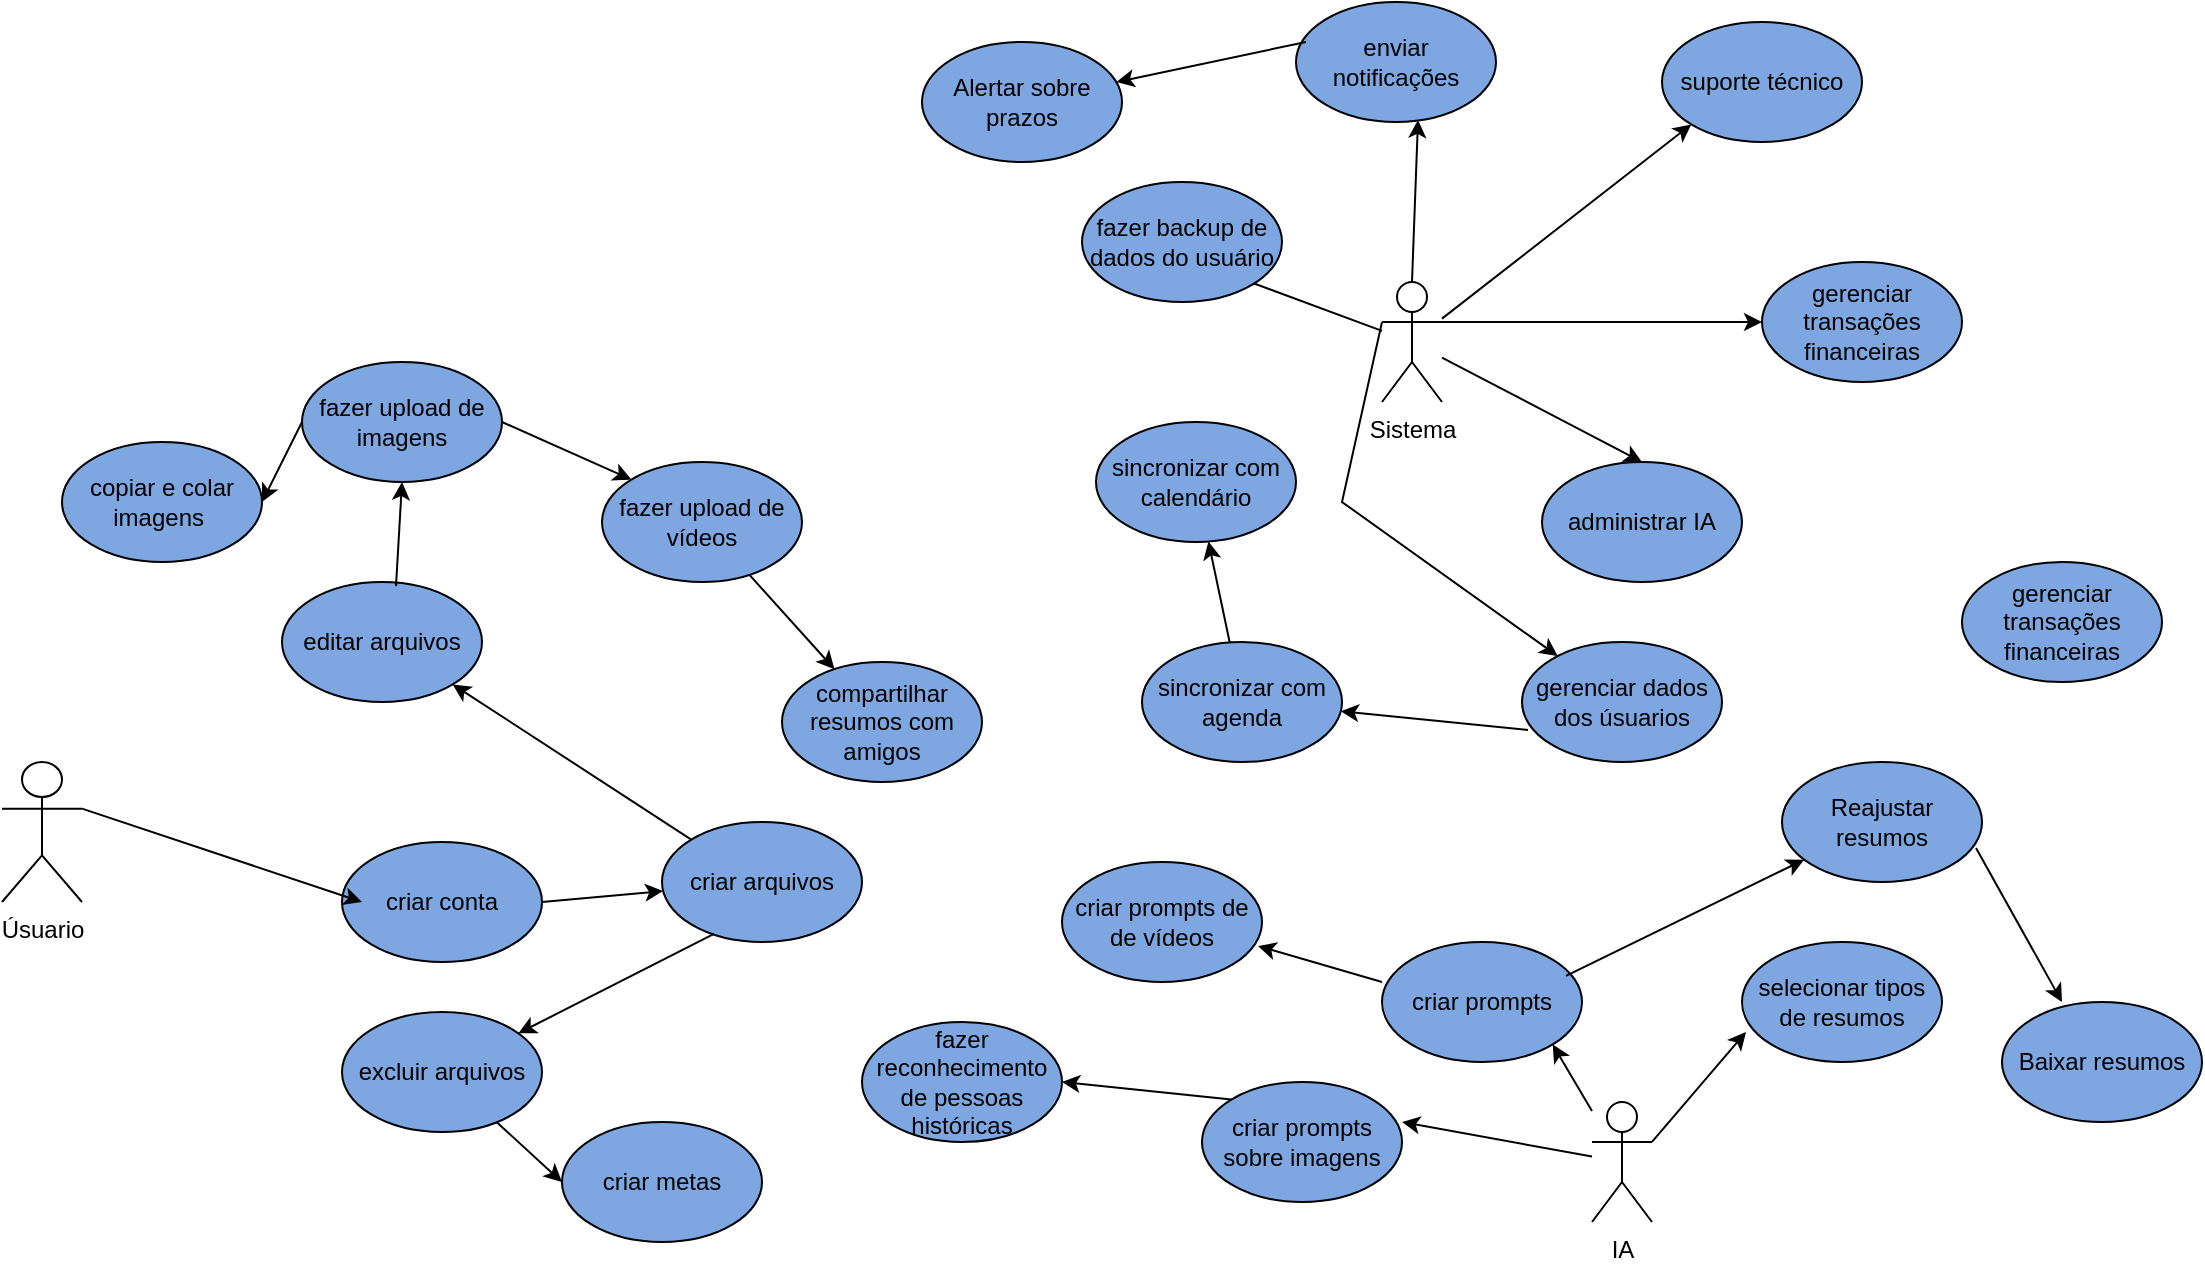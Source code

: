 <mxfile version="26.0.16">
  <diagram name="Página-1" id="5ynnEHup6HO9OvjbtFeK">
    <mxGraphModel dx="1426" dy="781" grid="1" gridSize="10" guides="1" tooltips="1" connect="1" arrows="1" fold="1" page="1" pageScale="1" pageWidth="827" pageHeight="1169" math="0" shadow="0">
      <root>
        <mxCell id="0" />
        <mxCell id="1" parent="0" />
        <mxCell id="h1bn67cL_YCnqW_peCk6-1" value="editar arquivos" style="ellipse;whiteSpace=wrap;html=1;fillColor=light-dark(#7EA6E0,var(--ge-dark-color, #121212));" parent="1" vertex="1">
          <mxGeometry x="220" y="370" width="100" height="60" as="geometry" />
        </mxCell>
        <mxCell id="h1bn67cL_YCnqW_peCk6-2" value="Úsuario" style="shape=umlActor;verticalLabelPosition=bottom;verticalAlign=top;html=1;outlineConnect=0;" parent="1" vertex="1">
          <mxGeometry x="80" y="460" width="40" height="70" as="geometry" />
        </mxCell>
        <mxCell id="h1bn67cL_YCnqW_peCk6-3" value="" style="endArrow=classic;html=1;rounded=0;entryX=1;entryY=1;entryDx=0;entryDy=0;exitX=0;exitY=0;exitDx=0;exitDy=0;" parent="1" source="h1bn67cL_YCnqW_peCk6-11" target="h1bn67cL_YCnqW_peCk6-1" edge="1">
          <mxGeometry width="50" height="50" relative="1" as="geometry">
            <mxPoint x="120" y="500" as="sourcePoint" />
            <mxPoint x="170" y="450" as="targetPoint" />
            <Array as="points" />
          </mxGeometry>
        </mxCell>
        <mxCell id="h1bn67cL_YCnqW_peCk6-5" value="enviar notificações" style="ellipse;whiteSpace=wrap;html=1;fillColor=light-dark(#7EA6E0,var(--ge-dark-color, #121212));" parent="1" vertex="1">
          <mxGeometry x="727" y="80" width="100" height="60" as="geometry" />
        </mxCell>
        <mxCell id="h1bn67cL_YCnqW_peCk6-6" value="criar conta" style="ellipse;whiteSpace=wrap;html=1;fillColor=light-dark(#7EA6E0,var(--ge-dark-color, #121212));" parent="1" vertex="1">
          <mxGeometry x="250" y="500" width="100" height="60" as="geometry" />
        </mxCell>
        <mxCell id="h1bn67cL_YCnqW_peCk6-7" value="criar metas" style="ellipse;whiteSpace=wrap;html=1;fillColor=light-dark(#7EA6E0,var(--ge-dark-color, #121212));" parent="1" vertex="1">
          <mxGeometry x="360" y="640" width="100" height="60" as="geometry" />
        </mxCell>
        <mxCell id="h1bn67cL_YCnqW_peCk6-8" value="sincronizar com calendário" style="ellipse;whiteSpace=wrap;html=1;fillColor=light-dark(#7EA6E0,var(--ge-dark-color, #121212));" parent="1" vertex="1">
          <mxGeometry x="627" y="290" width="100" height="60" as="geometry" />
        </mxCell>
        <mxCell id="h1bn67cL_YCnqW_peCk6-9" value="criar prompts" style="ellipse;whiteSpace=wrap;html=1;fillColor=light-dark(#7EA6E0,var(--ge-dark-color, #121212));" parent="1" vertex="1">
          <mxGeometry x="770" y="550" width="100" height="60" as="geometry" />
        </mxCell>
        <mxCell id="h1bn67cL_YCnqW_peCk6-10" value="gerenciar dados dos úsuarios" style="ellipse;whiteSpace=wrap;html=1;fillColor=light-dark(#7EA6E0,var(--ge-dark-color, #121212));" parent="1" vertex="1">
          <mxGeometry x="840" y="400" width="100" height="60" as="geometry" />
        </mxCell>
        <mxCell id="h1bn67cL_YCnqW_peCk6-11" value="criar arquivos" style="ellipse;whiteSpace=wrap;html=1;fillColor=light-dark(#7EA6E0,var(--ge-dark-color, #121212));" parent="1" vertex="1">
          <mxGeometry x="410" y="490" width="100" height="60" as="geometry" />
        </mxCell>
        <mxCell id="h1bn67cL_YCnqW_peCk6-12" value="excluir arquivos" style="ellipse;whiteSpace=wrap;html=1;fillColor=light-dark(#7EA6E0,var(--ge-dark-color, #121212));" parent="1" vertex="1">
          <mxGeometry x="250" y="585" width="100" height="60" as="geometry" />
        </mxCell>
        <mxCell id="h1bn67cL_YCnqW_peCk6-13" value="criar prompts sobre imagens" style="ellipse;whiteSpace=wrap;html=1;fillColor=light-dark(#7EA6E0,var(--ge-dark-color, #121212));" parent="1" vertex="1">
          <mxGeometry x="680" y="620" width="100" height="60" as="geometry" />
        </mxCell>
        <mxCell id="h1bn67cL_YCnqW_peCk6-14" value="copiar e colar imagens&amp;nbsp;" style="ellipse;whiteSpace=wrap;html=1;fillColor=light-dark(#7EA6E0,var(--ge-dark-color, #121212));" parent="1" vertex="1">
          <mxGeometry x="110" y="300" width="100" height="60" as="geometry" />
        </mxCell>
        <mxCell id="h1bn67cL_YCnqW_peCk6-17" value="" style="endArrow=classic;html=1;rounded=0;entryX=0;entryY=0.5;entryDx=0;entryDy=0;exitX=1;exitY=0.333;exitDx=0;exitDy=0;exitPerimeter=0;" parent="1" source="h1bn67cL_YCnqW_peCk6-2" edge="1">
          <mxGeometry width="50" height="50" relative="1" as="geometry">
            <mxPoint x="130" y="499.667" as="sourcePoint" />
            <mxPoint x="260" y="530" as="targetPoint" />
          </mxGeometry>
        </mxCell>
        <mxCell id="h1bn67cL_YCnqW_peCk6-18" value="" style="endArrow=classic;html=1;rounded=0;exitX=0.26;exitY=0.933;exitDx=0;exitDy=0;exitPerimeter=0;" parent="1" source="h1bn67cL_YCnqW_peCk6-11" target="h1bn67cL_YCnqW_peCk6-12" edge="1">
          <mxGeometry width="50" height="50" relative="1" as="geometry">
            <mxPoint x="360" y="540" as="sourcePoint" />
            <mxPoint x="310" y="620" as="targetPoint" />
          </mxGeometry>
        </mxCell>
        <mxCell id="h1bn67cL_YCnqW_peCk6-20" value="IA" style="shape=umlActor;verticalLabelPosition=bottom;verticalAlign=top;html=1;outlineConnect=0;" parent="1" vertex="1">
          <mxGeometry x="875" y="630" width="30" height="60" as="geometry" />
        </mxCell>
        <mxCell id="h1bn67cL_YCnqW_peCk6-21" value="" style="endArrow=classic;html=1;rounded=0;entryX=1;entryY=1;entryDx=0;entryDy=0;" parent="1" source="h1bn67cL_YCnqW_peCk6-20" target="h1bn67cL_YCnqW_peCk6-9" edge="1">
          <mxGeometry width="50" height="50" relative="1" as="geometry">
            <mxPoint x="1100" y="650" as="sourcePoint" />
            <mxPoint x="1150" y="600" as="targetPoint" />
          </mxGeometry>
        </mxCell>
        <mxCell id="h1bn67cL_YCnqW_peCk6-22" value="" style="endArrow=classic;html=1;rounded=0;exitX=1;exitY=0.5;exitDx=0;exitDy=0;" parent="1" source="h1bn67cL_YCnqW_peCk6-6" target="h1bn67cL_YCnqW_peCk6-11" edge="1">
          <mxGeometry width="50" height="50" relative="1" as="geometry">
            <mxPoint x="350" y="530" as="sourcePoint" />
            <mxPoint x="400" y="480" as="targetPoint" />
            <Array as="points" />
          </mxGeometry>
        </mxCell>
        <mxCell id="h1bn67cL_YCnqW_peCk6-24" value="Sistema" style="shape=umlActor;verticalLabelPosition=bottom;verticalAlign=top;html=1;outlineConnect=0;" parent="1" vertex="1">
          <mxGeometry x="770" y="220" width="30" height="60" as="geometry" />
        </mxCell>
        <mxCell id="h1bn67cL_YCnqW_peCk6-25" value="" style="endArrow=classic;html=1;rounded=0;entryX=1;entryY=0.333;entryDx=0;entryDy=0;entryPerimeter=0;" parent="1" source="h1bn67cL_YCnqW_peCk6-20" target="h1bn67cL_YCnqW_peCk6-13" edge="1">
          <mxGeometry width="50" height="50" relative="1" as="geometry">
            <mxPoint x="880" y="650" as="sourcePoint" />
            <mxPoint x="930" y="600" as="targetPoint" />
          </mxGeometry>
        </mxCell>
        <mxCell id="h1bn67cL_YCnqW_peCk6-26" value="" style="endArrow=classic;html=1;rounded=0;exitX=0;exitY=0.333;exitDx=0;exitDy=0;exitPerimeter=0;" parent="1" source="h1bn67cL_YCnqW_peCk6-24" target="h1bn67cL_YCnqW_peCk6-10" edge="1">
          <mxGeometry width="50" height="50" relative="1" as="geometry">
            <mxPoint x="500" y="430" as="sourcePoint" />
            <mxPoint x="550" y="380" as="targetPoint" />
            <Array as="points">
              <mxPoint x="750" y="330" />
            </Array>
          </mxGeometry>
        </mxCell>
        <mxCell id="h1bn67cL_YCnqW_peCk6-27" value="" style="endArrow=classic;html=1;rounded=0;exitX=0.03;exitY=0.733;exitDx=0;exitDy=0;exitPerimeter=0;" parent="1" source="h1bn67cL_YCnqW_peCk6-10" target="h1bn67cL_YCnqW_peCk6-28" edge="1">
          <mxGeometry width="50" height="50" relative="1" as="geometry">
            <mxPoint x="1120" y="310" as="sourcePoint" />
            <mxPoint x="1160" y="390" as="targetPoint" />
          </mxGeometry>
        </mxCell>
        <mxCell id="h1bn67cL_YCnqW_peCk6-28" value="sincronizar com agenda" style="ellipse;whiteSpace=wrap;html=1;fillColor=light-dark(#7EA6E0,var(--ge-dark-color, #121212));" parent="1" vertex="1">
          <mxGeometry x="650" y="400" width="100" height="60" as="geometry" />
        </mxCell>
        <mxCell id="h1bn67cL_YCnqW_peCk6-29" value="" style="endArrow=classic;html=1;rounded=0;entryX=0.5;entryY=0;entryDx=0;entryDy=0;" parent="1" target="h1bn67cL_YCnqW_peCk6-45" edge="1" source="h1bn67cL_YCnqW_peCk6-24">
          <mxGeometry width="50" height="50" relative="1" as="geometry">
            <mxPoint x="1100" y="200" as="sourcePoint" />
            <mxPoint x="1240.5" y="135" as="targetPoint" />
            <Array as="points" />
          </mxGeometry>
        </mxCell>
        <mxCell id="h1bn67cL_YCnqW_peCk6-30" value="" style="endArrow=classic;html=1;rounded=0;entryX=0.03;entryY=0.333;entryDx=0;entryDy=0;entryPerimeter=0;" parent="1" edge="1" target="h1bn67cL_YCnqW_peCk6-47" source="h1bn67cL_YCnqW_peCk6-24">
          <mxGeometry width="50" height="50" relative="1" as="geometry">
            <mxPoint x="1170" y="210" as="sourcePoint" />
            <mxPoint x="1220" y="220" as="targetPoint" />
          </mxGeometry>
        </mxCell>
        <mxCell id="h1bn67cL_YCnqW_peCk6-31" value="" style="endArrow=classic;html=1;rounded=0;exitX=0;exitY=0.5;exitDx=0;exitDy=0;entryX=1;entryY=0.5;entryDx=0;entryDy=0;" parent="1" source="h1bn67cL_YCnqW_peCk6-42" edge="1" target="h1bn67cL_YCnqW_peCk6-14">
          <mxGeometry width="50" height="50" relative="1" as="geometry">
            <mxPoint x="50" y="315" as="sourcePoint" />
            <mxPoint x="100" y="310" as="targetPoint" />
          </mxGeometry>
        </mxCell>
        <mxCell id="h1bn67cL_YCnqW_peCk6-32" value="" style="endArrow=classic;html=1;rounded=0;entryX=0;entryY=0.5;entryDx=0;entryDy=0;" parent="1" source="h1bn67cL_YCnqW_peCk6-12" edge="1" target="h1bn67cL_YCnqW_peCk6-7">
          <mxGeometry width="50" height="50" relative="1" as="geometry">
            <mxPoint x="300" y="710" as="sourcePoint" />
            <mxPoint x="360" y="730" as="targetPoint" />
          </mxGeometry>
        </mxCell>
        <mxCell id="h1bn67cL_YCnqW_peCk6-33" value="" style="endArrow=classic;html=1;rounded=0;" parent="1" source="h1bn67cL_YCnqW_peCk6-28" target="h1bn67cL_YCnqW_peCk6-8" edge="1">
          <mxGeometry width="50" height="50" relative="1" as="geometry">
            <mxPoint x="630" y="560" as="sourcePoint" />
            <mxPoint x="810" y="260" as="targetPoint" />
          </mxGeometry>
        </mxCell>
        <mxCell id="h1bn67cL_YCnqW_peCk6-35" value="" style="endArrow=classic;html=1;rounded=0;exitX=1;exitY=0.333;exitDx=0;exitDy=0;exitPerimeter=0;entryX=0.02;entryY=0.75;entryDx=0;entryDy=0;entryPerimeter=0;" parent="1" edge="1" target="h1bn67cL_YCnqW_peCk6-51" source="h1bn67cL_YCnqW_peCk6-20">
          <mxGeometry width="50" height="50" relative="1" as="geometry">
            <mxPoint x="905" y="640" as="sourcePoint" />
            <mxPoint x="980" y="600" as="targetPoint" />
          </mxGeometry>
        </mxCell>
        <mxCell id="h1bn67cL_YCnqW_peCk6-36" value="" style="endArrow=classic;html=1;rounded=0;" parent="1" edge="1" target="L1QKmDAtesayIT9dAjuc-6">
          <mxGeometry width="50" height="50" relative="1" as="geometry">
            <mxPoint x="800" y="240" as="sourcePoint" />
            <mxPoint x="960" y="240" as="targetPoint" />
          </mxGeometry>
        </mxCell>
        <mxCell id="h1bn67cL_YCnqW_peCk6-37" value="" style="endArrow=classic;html=1;rounded=0;exitX=1;exitY=0.5;exitDx=0;exitDy=0;entryX=0;entryY=0;entryDx=0;entryDy=0;" parent="1" edge="1" target="h1bn67cL_YCnqW_peCk6-48" source="h1bn67cL_YCnqW_peCk6-42">
          <mxGeometry width="50" height="50" relative="1" as="geometry">
            <mxPoint x="330" y="300" as="sourcePoint" />
            <mxPoint x="410" y="330" as="targetPoint" />
          </mxGeometry>
        </mxCell>
        <mxCell id="h1bn67cL_YCnqW_peCk6-38" value="" style="endArrow=classic;html=1;rounded=0;entryX=0;entryY=1;entryDx=0;entryDy=0;" parent="1" edge="1" target="h1bn67cL_YCnqW_peCk6-44" source="h1bn67cL_YCnqW_peCk6-24">
          <mxGeometry width="50" height="50" relative="1" as="geometry">
            <mxPoint x="1100" y="150" as="sourcePoint" />
            <mxPoint x="1200" y="140" as="targetPoint" />
          </mxGeometry>
        </mxCell>
        <mxCell id="h1bn67cL_YCnqW_peCk6-39" value="" style="endArrow=classic;html=1;rounded=0;exitX=0;exitY=0.333;exitDx=0;exitDy=0;exitPerimeter=0;entryX=0.98;entryY=0.7;entryDx=0;entryDy=0;entryPerimeter=0;" parent="1" edge="1" target="h1bn67cL_YCnqW_peCk6-49" source="h1bn67cL_YCnqW_peCk6-9">
          <mxGeometry width="50" height="50" relative="1" as="geometry">
            <mxPoint x="920" y="550" as="sourcePoint" />
            <mxPoint x="830" y="600" as="targetPoint" />
          </mxGeometry>
        </mxCell>
        <mxCell id="h1bn67cL_YCnqW_peCk6-40" value="" style="endArrow=classic;html=1;rounded=0;entryX=0.61;entryY=0.983;entryDx=0;entryDy=0;exitX=0.5;exitY=0;exitDx=0;exitDy=0;exitPerimeter=0;entryPerimeter=0;" parent="1" target="h1bn67cL_YCnqW_peCk6-5" edge="1" source="h1bn67cL_YCnqW_peCk6-24">
          <mxGeometry width="50" height="50" relative="1" as="geometry">
            <mxPoint x="1070" y="150" as="sourcePoint" />
            <mxPoint x="920" y="160" as="targetPoint" />
          </mxGeometry>
        </mxCell>
        <mxCell id="h1bn67cL_YCnqW_peCk6-42" value="fazer upload de imagens" style="ellipse;whiteSpace=wrap;html=1;fillColor=light-dark(#7EA6E0,var(--ge-dark-color, #121212));" parent="1" vertex="1">
          <mxGeometry x="230" y="260" width="100" height="60" as="geometry" />
        </mxCell>
        <mxCell id="h1bn67cL_YCnqW_peCk6-44" value="suporte técnico" style="ellipse;whiteSpace=wrap;html=1;fillColor=light-dark(#7EA6E0,var(--ge-dark-color, #121212));" parent="1" vertex="1">
          <mxGeometry x="910" y="90" width="100" height="60" as="geometry" />
        </mxCell>
        <mxCell id="h1bn67cL_YCnqW_peCk6-45" value="administrar IA" style="ellipse;whiteSpace=wrap;html=1;fillColor=light-dark(#7EA6E0,var(--ge-dark-color, #121212));" parent="1" vertex="1">
          <mxGeometry x="850" y="310" width="100" height="60" as="geometry" />
        </mxCell>
        <mxCell id="h1bn67cL_YCnqW_peCk6-47" value="fazer backup de dados do usuário" style="ellipse;whiteSpace=wrap;html=1;fillColor=light-dark(#7EA6E0,var(--ge-dark-color, #121212));" parent="1" vertex="1">
          <mxGeometry x="620" y="170" width="100" height="60" as="geometry" />
        </mxCell>
        <mxCell id="h1bn67cL_YCnqW_peCk6-48" value="fazer upload de vídeos" style="ellipse;whiteSpace=wrap;html=1;fillColor=light-dark(#7EA6E0,var(--ge-dark-color, #121212));" parent="1" vertex="1">
          <mxGeometry x="380" y="310" width="100" height="60" as="geometry" />
        </mxCell>
        <mxCell id="h1bn67cL_YCnqW_peCk6-49" value="criar prompts de de vídeos" style="ellipse;whiteSpace=wrap;html=1;fillColor=light-dark(#7EA6E0,var(--ge-dark-color, #121212));" parent="1" vertex="1">
          <mxGeometry x="610" y="510" width="100" height="60" as="geometry" />
        </mxCell>
        <mxCell id="h1bn67cL_YCnqW_peCk6-50" value="fazer reconhecimento de pessoas históricas" style="ellipse;whiteSpace=wrap;html=1;fillColor=light-dark(#7EA6E0,var(--ge-dark-color, #121212));" parent="1" vertex="1">
          <mxGeometry x="510" y="590" width="100" height="60" as="geometry" />
        </mxCell>
        <mxCell id="h1bn67cL_YCnqW_peCk6-51" value="selecionar tipos de resumos" style="ellipse;whiteSpace=wrap;html=1;fillColor=light-dark(#7EA6E0,var(--ge-dark-color, #121212));" parent="1" vertex="1">
          <mxGeometry x="950" y="550" width="100" height="60" as="geometry" />
        </mxCell>
        <mxCell id="L1QKmDAtesayIT9dAjuc-5" value="compartilhar resumos com amigos" style="ellipse;whiteSpace=wrap;html=1;fillColor=light-dark(#7EA6E0,var(--ge-dark-color, #121212));" vertex="1" parent="1">
          <mxGeometry x="470" y="410" width="100" height="60" as="geometry" />
        </mxCell>
        <mxCell id="L1QKmDAtesayIT9dAjuc-6" value="gerenciar transações financeiras" style="ellipse;whiteSpace=wrap;html=1;fillColor=light-dark(#7EA6E0,var(--ge-dark-color, #121212));" vertex="1" parent="1">
          <mxGeometry x="960" y="210" width="100" height="60" as="geometry" />
        </mxCell>
        <mxCell id="L1QKmDAtesayIT9dAjuc-10" value="" style="endArrow=classic;html=1;rounded=0;exitX=0;exitY=0;exitDx=0;exitDy=0;entryX=1;entryY=0.5;entryDx=0;entryDy=0;" edge="1" parent="1" source="h1bn67cL_YCnqW_peCk6-13" target="h1bn67cL_YCnqW_peCk6-50">
          <mxGeometry width="50" height="50" relative="1" as="geometry">
            <mxPoint x="703" y="610" as="sourcePoint" />
            <mxPoint x="610" y="597" as="targetPoint" />
          </mxGeometry>
        </mxCell>
        <mxCell id="L1QKmDAtesayIT9dAjuc-11" value="" style="endArrow=classic;html=1;rounded=0;" edge="1" parent="1" source="h1bn67cL_YCnqW_peCk6-48" target="L1QKmDAtesayIT9dAjuc-5">
          <mxGeometry width="50" height="50" relative="1" as="geometry">
            <mxPoint x="563" y="443" as="sourcePoint" />
            <mxPoint x="490" y="420" as="targetPoint" />
          </mxGeometry>
        </mxCell>
        <mxCell id="L1QKmDAtesayIT9dAjuc-12" value="" style="endArrow=classic;html=1;rounded=0;exitX=0.57;exitY=0.033;exitDx=0;exitDy=0;exitPerimeter=0;entryX=0.5;entryY=1;entryDx=0;entryDy=0;" edge="1" parent="1" source="h1bn67cL_YCnqW_peCk6-1" target="h1bn67cL_YCnqW_peCk6-42">
          <mxGeometry width="50" height="50" relative="1" as="geometry">
            <mxPoint x="380" y="363" as="sourcePoint" />
            <mxPoint x="287" y="350" as="targetPoint" />
          </mxGeometry>
        </mxCell>
        <mxCell id="L1QKmDAtesayIT9dAjuc-17" value="" style="endArrow=classic;html=1;rounded=0;exitX=0.92;exitY=0.283;exitDx=0;exitDy=0;exitPerimeter=0;" edge="1" parent="1" source="h1bn67cL_YCnqW_peCk6-9" target="L1QKmDAtesayIT9dAjuc-19">
          <mxGeometry width="50" height="50" relative="1" as="geometry">
            <mxPoint x="880" y="496" as="sourcePoint" />
            <mxPoint x="970" y="500" as="targetPoint" />
          </mxGeometry>
        </mxCell>
        <mxCell id="L1QKmDAtesayIT9dAjuc-18" value="" style="endArrow=classic;html=1;rounded=0;exitX=0.97;exitY=0.717;exitDx=0;exitDy=0;exitPerimeter=0;" edge="1" parent="1" source="L1QKmDAtesayIT9dAjuc-19">
          <mxGeometry width="50" height="50" relative="1" as="geometry">
            <mxPoint x="1124" y="478" as="sourcePoint" />
            <mxPoint x="1110" y="580" as="targetPoint" />
          </mxGeometry>
        </mxCell>
        <mxCell id="L1QKmDAtesayIT9dAjuc-19" value="Reajustar resumos" style="ellipse;whiteSpace=wrap;html=1;fillColor=light-dark(#7EA6E0,var(--ge-dark-color, #121212));" vertex="1" parent="1">
          <mxGeometry x="970" y="460" width="100" height="60" as="geometry" />
        </mxCell>
        <mxCell id="L1QKmDAtesayIT9dAjuc-20" value="Baixar resumos" style="ellipse;whiteSpace=wrap;html=1;fillColor=light-dark(#7EA6E0,var(--ge-dark-color, #121212));" vertex="1" parent="1">
          <mxGeometry x="1080" y="580" width="100" height="60" as="geometry" />
        </mxCell>
        <mxCell id="L1QKmDAtesayIT9dAjuc-22" value="gerenciar transações financeiras" style="ellipse;whiteSpace=wrap;html=1;fillColor=light-dark(#7EA6E0,var(--ge-dark-color, #121212));" vertex="1" parent="1">
          <mxGeometry x="1060" y="360" width="100" height="60" as="geometry" />
        </mxCell>
        <mxCell id="L1QKmDAtesayIT9dAjuc-23" value="Alertar sobre prazos" style="ellipse;whiteSpace=wrap;html=1;fillColor=light-dark(#7EA6E0,var(--ge-dark-color, #121212));" vertex="1" parent="1">
          <mxGeometry x="540" y="100" width="100" height="60" as="geometry" />
        </mxCell>
        <mxCell id="L1QKmDAtesayIT9dAjuc-25" value="" style="endArrow=classic;html=1;rounded=0;exitX=0.05;exitY=0.333;exitDx=0;exitDy=0;exitPerimeter=0;" edge="1" parent="1" source="h1bn67cL_YCnqW_peCk6-5" target="L1QKmDAtesayIT9dAjuc-23">
          <mxGeometry width="50" height="50" relative="1" as="geometry">
            <mxPoint x="680" y="121" as="sourcePoint" />
            <mxPoint x="683" y="40" as="targetPoint" />
          </mxGeometry>
        </mxCell>
      </root>
    </mxGraphModel>
  </diagram>
</mxfile>
